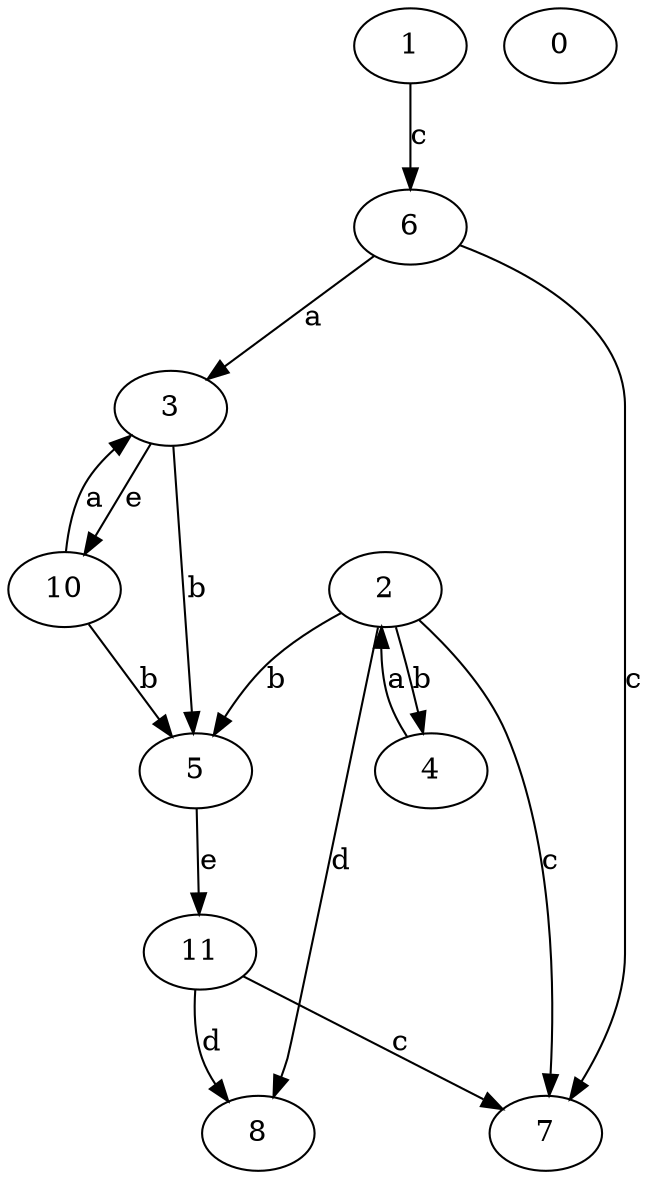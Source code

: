 strict digraph  {
2;
3;
4;
5;
6;
0;
7;
1;
8;
10;
11;
2 -> 4  [label=b];
2 -> 5  [label=b];
2 -> 7  [label=c];
2 -> 8  [label=d];
3 -> 5  [label=b];
3 -> 10  [label=e];
4 -> 2  [label=a];
5 -> 11  [label=e];
6 -> 3  [label=a];
6 -> 7  [label=c];
1 -> 6  [label=c];
10 -> 3  [label=a];
10 -> 5  [label=b];
11 -> 7  [label=c];
11 -> 8  [label=d];
}
